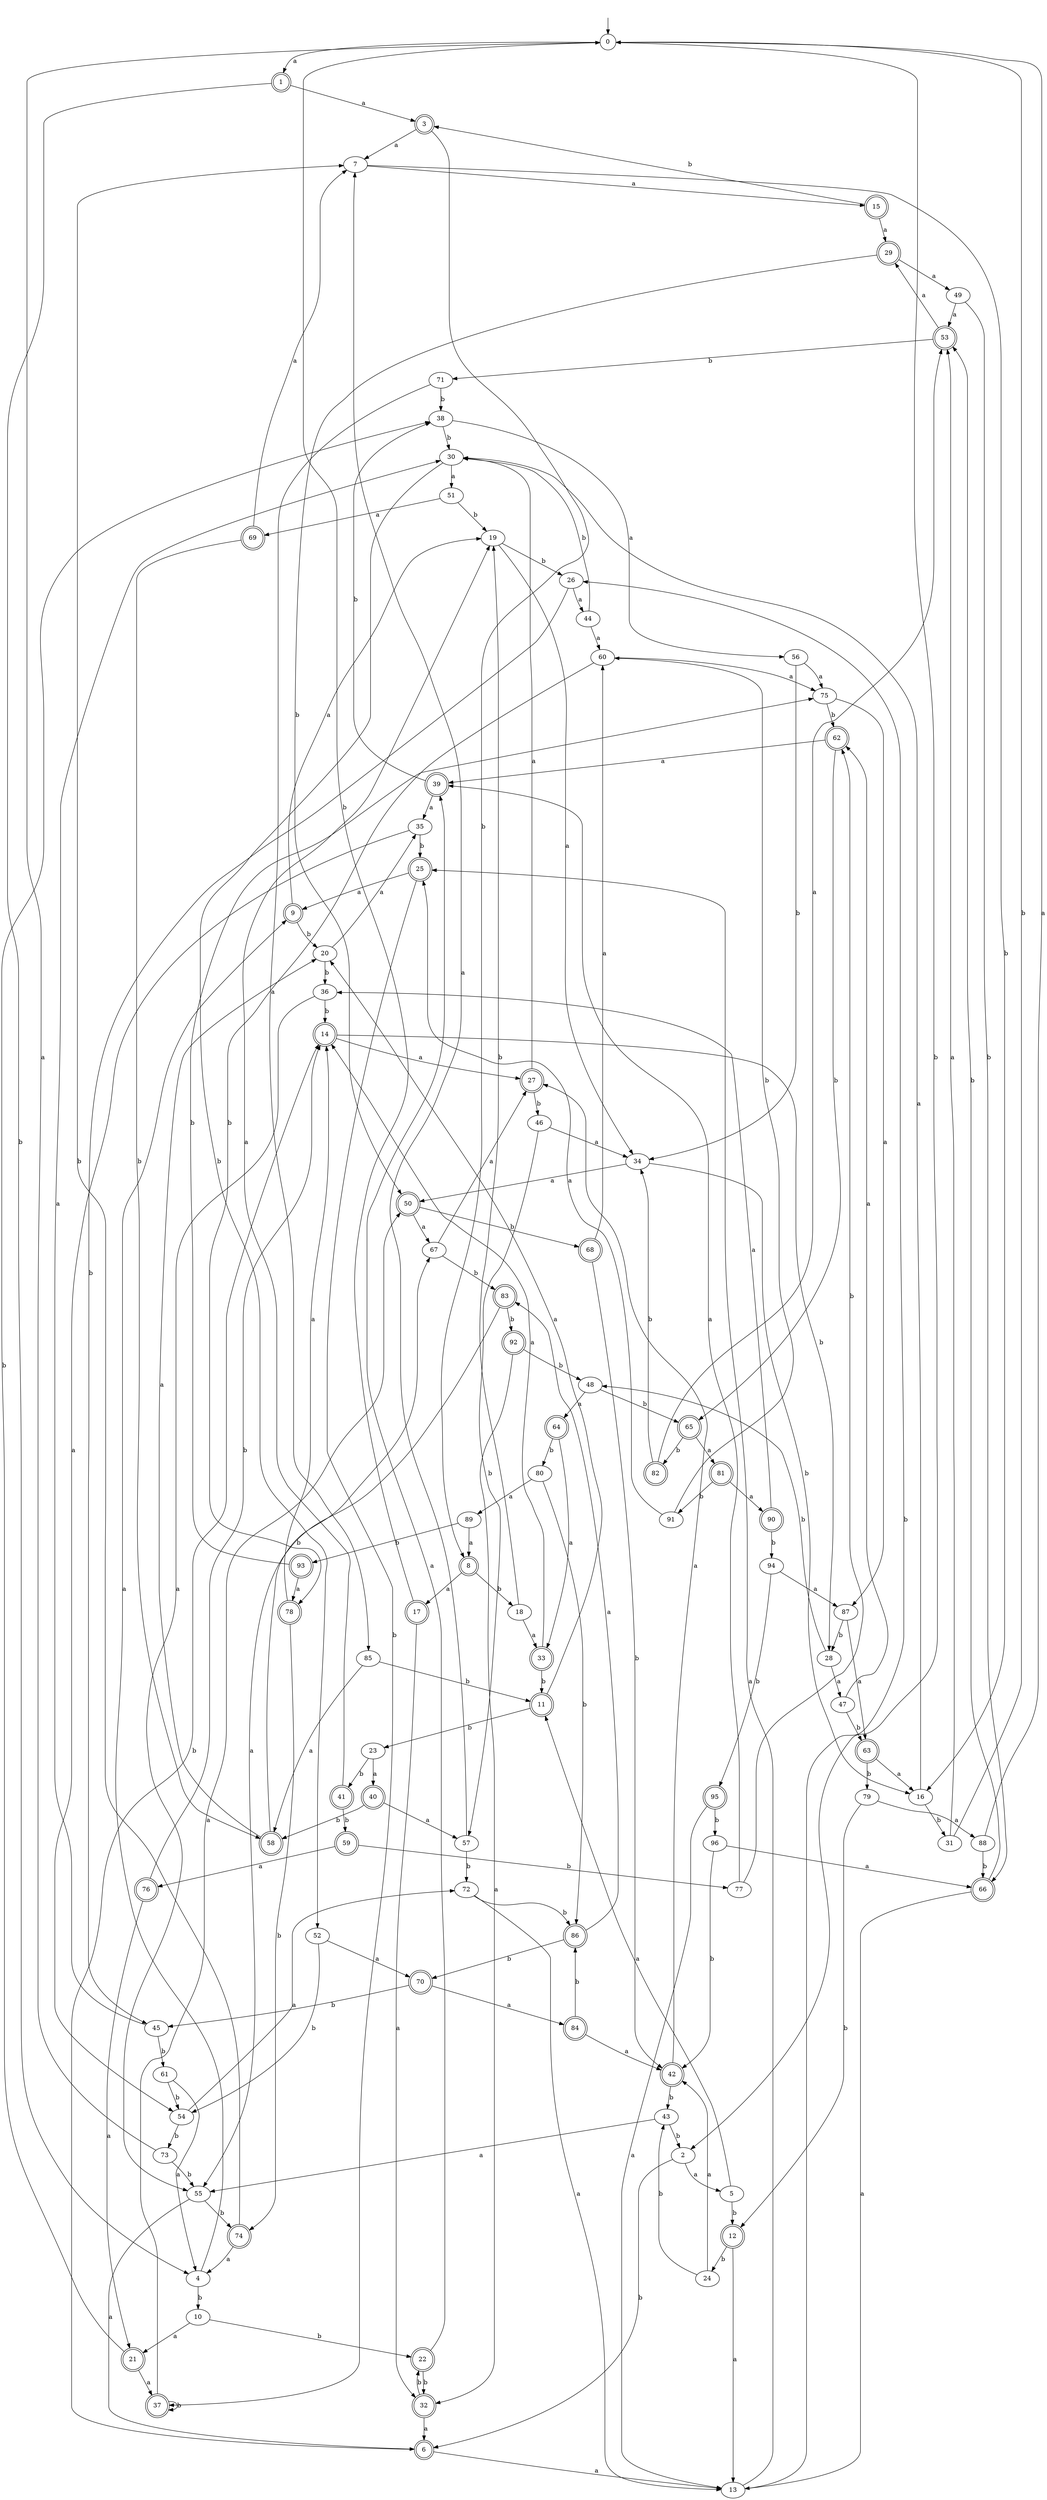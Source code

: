 digraph RandomDFA {
  __start0 [label="", shape=none];
  __start0 -> 0 [label=""];
  0 [shape=circle]
  0 -> 1 [label="a"]
  0 -> 2 [label="b"]
  1 [shape=doublecircle]
  1 -> 3 [label="a"]
  1 -> 4 [label="b"]
  2
  2 -> 5 [label="a"]
  2 -> 6 [label="b"]
  3 [shape=doublecircle]
  3 -> 7 [label="a"]
  3 -> 8 [label="b"]
  4
  4 -> 9 [label="a"]
  4 -> 10 [label="b"]
  5
  5 -> 11 [label="a"]
  5 -> 12 [label="b"]
  6 [shape=doublecircle]
  6 -> 13 [label="a"]
  6 -> 14 [label="b"]
  7
  7 -> 15 [label="a"]
  7 -> 16 [label="b"]
  8 [shape=doublecircle]
  8 -> 17 [label="a"]
  8 -> 18 [label="b"]
  9 [shape=doublecircle]
  9 -> 19 [label="a"]
  9 -> 20 [label="b"]
  10
  10 -> 21 [label="a"]
  10 -> 22 [label="b"]
  11 [shape=doublecircle]
  11 -> 20 [label="a"]
  11 -> 23 [label="b"]
  12 [shape=doublecircle]
  12 -> 13 [label="a"]
  12 -> 24 [label="b"]
  13
  13 -> 25 [label="a"]
  13 -> 26 [label="b"]
  14 [shape=doublecircle]
  14 -> 27 [label="a"]
  14 -> 28 [label="b"]
  15 [shape=doublecircle]
  15 -> 29 [label="a"]
  15 -> 3 [label="b"]
  16
  16 -> 30 [label="a"]
  16 -> 31 [label="b"]
  17 [shape=doublecircle]
  17 -> 32 [label="a"]
  17 -> 0 [label="b"]
  18
  18 -> 33 [label="a"]
  18 -> 19 [label="b"]
  19
  19 -> 34 [label="a"]
  19 -> 26 [label="b"]
  20
  20 -> 35 [label="a"]
  20 -> 36 [label="b"]
  21 [shape=doublecircle]
  21 -> 37 [label="a"]
  21 -> 38 [label="b"]
  22 [shape=doublecircle]
  22 -> 39 [label="a"]
  22 -> 32 [label="b"]
  23
  23 -> 40 [label="a"]
  23 -> 41 [label="b"]
  24
  24 -> 42 [label="a"]
  24 -> 43 [label="b"]
  25 [shape=doublecircle]
  25 -> 9 [label="a"]
  25 -> 37 [label="b"]
  26
  26 -> 44 [label="a"]
  26 -> 45 [label="b"]
  27 [shape=doublecircle]
  27 -> 30 [label="a"]
  27 -> 46 [label="b"]
  28
  28 -> 47 [label="a"]
  28 -> 48 [label="b"]
  29 [shape=doublecircle]
  29 -> 49 [label="a"]
  29 -> 50 [label="b"]
  30
  30 -> 51 [label="a"]
  30 -> 52 [label="b"]
  31
  31 -> 53 [label="a"]
  31 -> 0 [label="b"]
  32 [shape=doublecircle]
  32 -> 6 [label="a"]
  32 -> 22 [label="b"]
  33 [shape=doublecircle]
  33 -> 14 [label="a"]
  33 -> 11 [label="b"]
  34
  34 -> 50 [label="a"]
  34 -> 16 [label="b"]
  35
  35 -> 54 [label="a"]
  35 -> 25 [label="b"]
  36
  36 -> 55 [label="a"]
  36 -> 14 [label="b"]
  37 [shape=doublecircle]
  37 -> 50 [label="a"]
  37 -> 37 [label="b"]
  38
  38 -> 56 [label="a"]
  38 -> 30 [label="b"]
  39 [shape=doublecircle]
  39 -> 35 [label="a"]
  39 -> 38 [label="b"]
  40 [shape=doublecircle]
  40 -> 57 [label="a"]
  40 -> 58 [label="b"]
  41 [shape=doublecircle]
  41 -> 19 [label="a"]
  41 -> 59 [label="b"]
  42 [shape=doublecircle]
  42 -> 27 [label="a"]
  42 -> 43 [label="b"]
  43
  43 -> 55 [label="a"]
  43 -> 2 [label="b"]
  44
  44 -> 60 [label="a"]
  44 -> 30 [label="b"]
  45
  45 -> 30 [label="a"]
  45 -> 61 [label="b"]
  46
  46 -> 34 [label="a"]
  46 -> 57 [label="b"]
  47
  47 -> 62 [label="a"]
  47 -> 63 [label="b"]
  48
  48 -> 64 [label="a"]
  48 -> 65 [label="b"]
  49
  49 -> 53 [label="a"]
  49 -> 66 [label="b"]
  50 [shape=doublecircle]
  50 -> 67 [label="a"]
  50 -> 68 [label="b"]
  51
  51 -> 69 [label="a"]
  51 -> 19 [label="b"]
  52
  52 -> 70 [label="a"]
  52 -> 54 [label="b"]
  53 [shape=doublecircle]
  53 -> 29 [label="a"]
  53 -> 71 [label="b"]
  54
  54 -> 72 [label="a"]
  54 -> 73 [label="b"]
  55
  55 -> 6 [label="a"]
  55 -> 74 [label="b"]
  56
  56 -> 75 [label="a"]
  56 -> 34 [label="b"]
  57
  57 -> 7 [label="a"]
  57 -> 72 [label="b"]
  58 [shape=doublecircle]
  58 -> 20 [label="a"]
  58 -> 67 [label="b"]
  59 [shape=doublecircle]
  59 -> 76 [label="a"]
  59 -> 77 [label="b"]
  60
  60 -> 75 [label="a"]
  60 -> 78 [label="b"]
  61
  61 -> 4 [label="a"]
  61 -> 54 [label="b"]
  62 [shape=doublecircle]
  62 -> 39 [label="a"]
  62 -> 65 [label="b"]
  63 [shape=doublecircle]
  63 -> 16 [label="a"]
  63 -> 79 [label="b"]
  64 [shape=doublecircle]
  64 -> 33 [label="a"]
  64 -> 80 [label="b"]
  65 [shape=doublecircle]
  65 -> 81 [label="a"]
  65 -> 82 [label="b"]
  66 [shape=doublecircle]
  66 -> 13 [label="a"]
  66 -> 53 [label="b"]
  67
  67 -> 27 [label="a"]
  67 -> 83 [label="b"]
  68 [shape=doublecircle]
  68 -> 60 [label="a"]
  68 -> 42 [label="b"]
  69 [shape=doublecircle]
  69 -> 7 [label="a"]
  69 -> 58 [label="b"]
  70 [shape=doublecircle]
  70 -> 84 [label="a"]
  70 -> 45 [label="b"]
  71
  71 -> 85 [label="a"]
  71 -> 38 [label="b"]
  72
  72 -> 13 [label="a"]
  72 -> 86 [label="b"]
  73
  73 -> 0 [label="a"]
  73 -> 55 [label="b"]
  74 [shape=doublecircle]
  74 -> 4 [label="a"]
  74 -> 7 [label="b"]
  75
  75 -> 87 [label="a"]
  75 -> 62 [label="b"]
  76 [shape=doublecircle]
  76 -> 21 [label="a"]
  76 -> 14 [label="b"]
  77
  77 -> 39 [label="a"]
  77 -> 62 [label="b"]
  78 [shape=doublecircle]
  78 -> 14 [label="a"]
  78 -> 74 [label="b"]
  79
  79 -> 88 [label="a"]
  79 -> 12 [label="b"]
  80
  80 -> 89 [label="a"]
  80 -> 86 [label="b"]
  81 [shape=doublecircle]
  81 -> 90 [label="a"]
  81 -> 91 [label="b"]
  82 [shape=doublecircle]
  82 -> 53 [label="a"]
  82 -> 34 [label="b"]
  83 [shape=doublecircle]
  83 -> 55 [label="a"]
  83 -> 92 [label="b"]
  84 [shape=doublecircle]
  84 -> 42 [label="a"]
  84 -> 86 [label="b"]
  85
  85 -> 58 [label="a"]
  85 -> 11 [label="b"]
  86 [shape=doublecircle]
  86 -> 83 [label="a"]
  86 -> 70 [label="b"]
  87
  87 -> 63 [label="a"]
  87 -> 28 [label="b"]
  88
  88 -> 0 [label="a"]
  88 -> 66 [label="b"]
  89
  89 -> 8 [label="a"]
  89 -> 93 [label="b"]
  90 [shape=doublecircle]
  90 -> 36 [label="a"]
  90 -> 94 [label="b"]
  91
  91 -> 25 [label="a"]
  91 -> 60 [label="b"]
  92 [shape=doublecircle]
  92 -> 32 [label="a"]
  92 -> 48 [label="b"]
  93 [shape=doublecircle]
  93 -> 78 [label="a"]
  93 -> 75 [label="b"]
  94
  94 -> 87 [label="a"]
  94 -> 95 [label="b"]
  95 [shape=doublecircle]
  95 -> 13 [label="a"]
  95 -> 96 [label="b"]
  96
  96 -> 66 [label="a"]
  96 -> 42 [label="b"]
}
